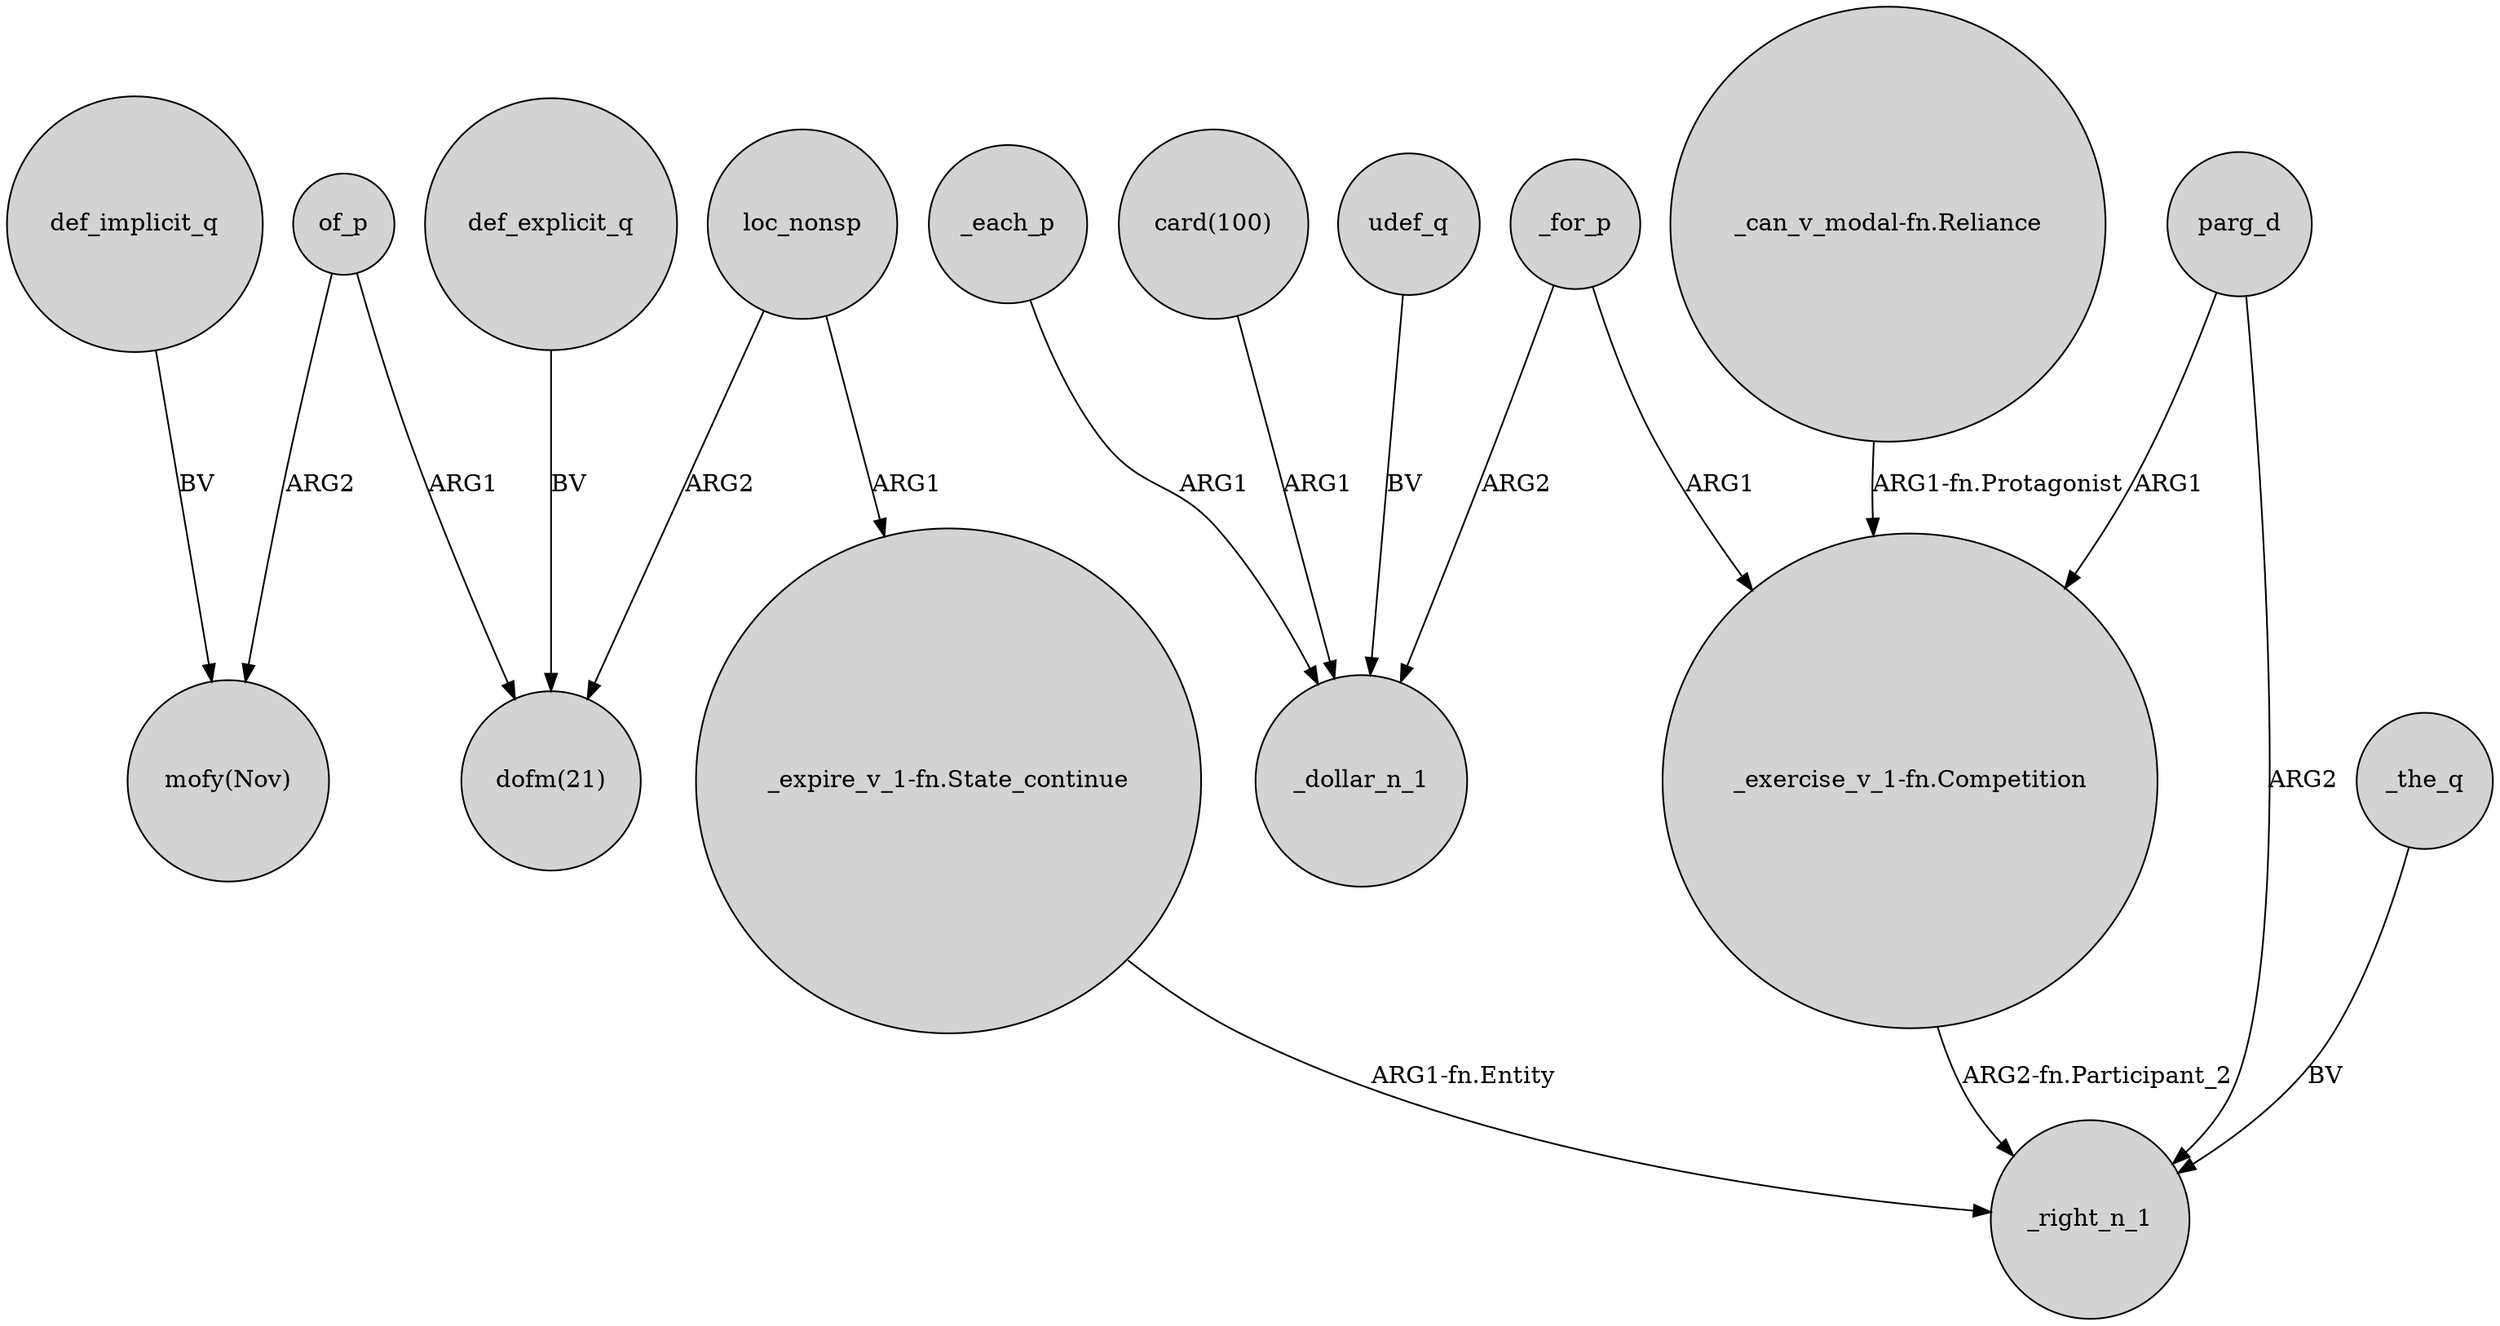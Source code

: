 digraph {
	node [shape=circle style=filled]
	def_implicit_q -> "mofy(Nov)" [label=BV]
	"_exercise_v_1-fn.Competition" -> _right_n_1 [label="ARG2-fn.Participant_2"]
	def_explicit_q -> "dofm(21)" [label=BV]
	_the_q -> _right_n_1 [label=BV]
	of_p -> "mofy(Nov)" [label=ARG2]
	_for_p -> _dollar_n_1 [label=ARG2]
	loc_nonsp -> "dofm(21)" [label=ARG2]
	"_can_v_modal-fn.Reliance" -> "_exercise_v_1-fn.Competition" [label="ARG1-fn.Protagonist"]
	_each_p -> _dollar_n_1 [label=ARG1]
	"card(100)" -> _dollar_n_1 [label=ARG1]
	parg_d -> _right_n_1 [label=ARG2]
	of_p -> "dofm(21)" [label=ARG1]
	udef_q -> _dollar_n_1 [label=BV]
	loc_nonsp -> "_expire_v_1-fn.State_continue" [label=ARG1]
	parg_d -> "_exercise_v_1-fn.Competition" [label=ARG1]
	_for_p -> "_exercise_v_1-fn.Competition" [label=ARG1]
	"_expire_v_1-fn.State_continue" -> _right_n_1 [label="ARG1-fn.Entity"]
}
